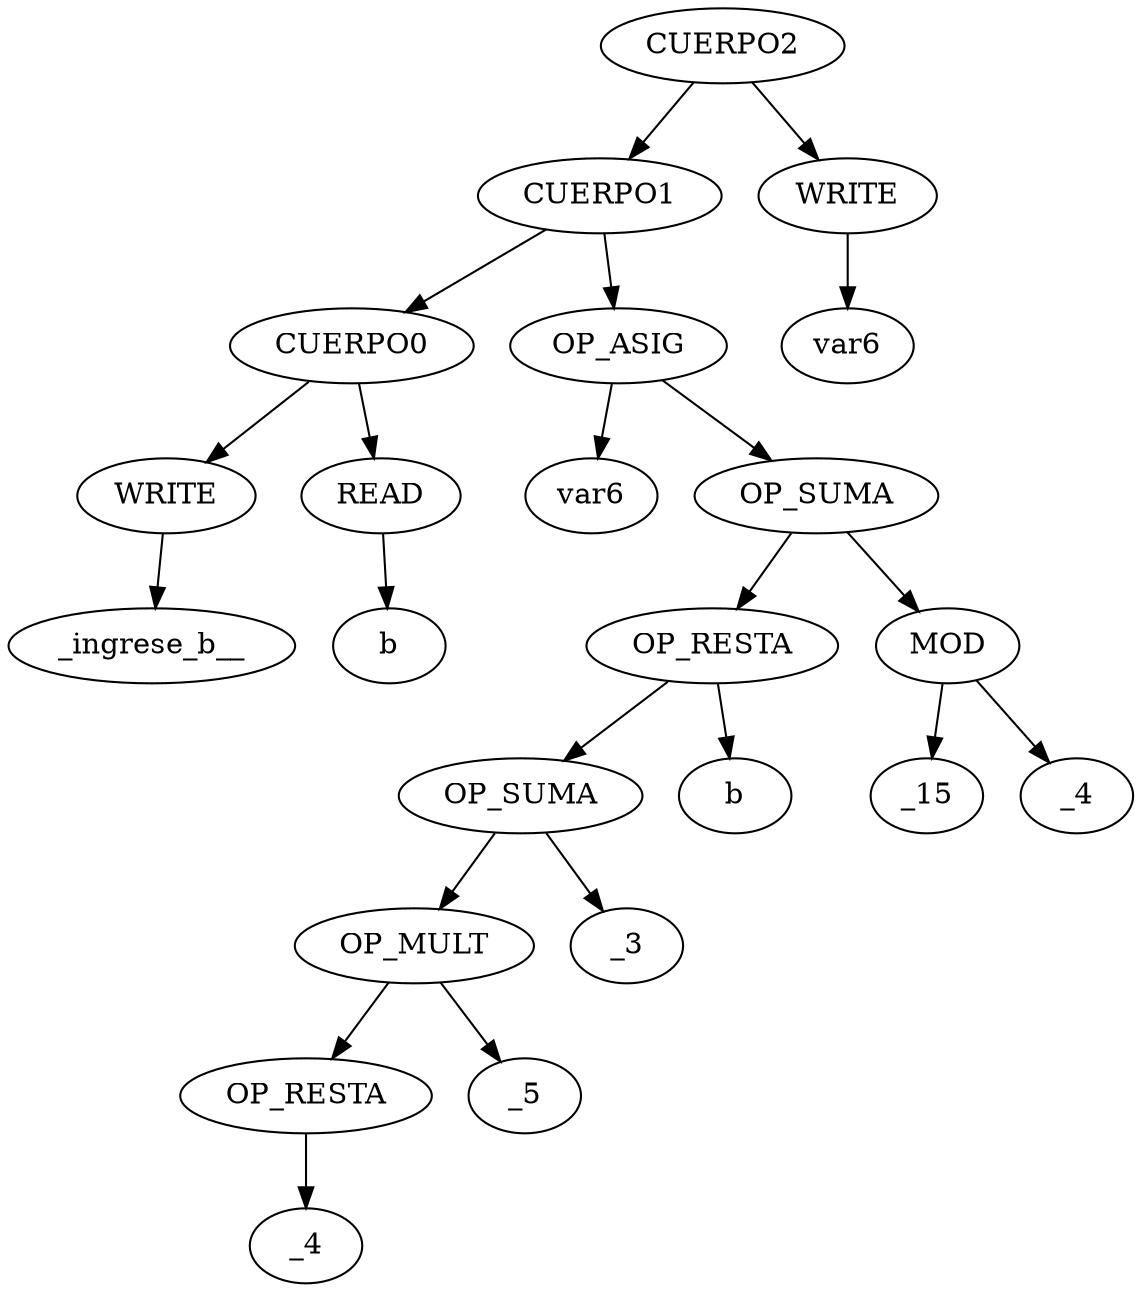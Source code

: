 digraph BST {
x0 [label=<CUERPO2>];
x1 [label=<CUERPO1>];
x0 -> x1;
x3 [label=<CUERPO0>];
x1 -> x3;
x7 [label=<WRITE>];
x3 -> x7;
x15 [label=<_ingrese_b__>];
x7 -> x15;
x8 [label=<READ>];
x3 -> x8;
x17 [label=<b>];
x8 -> x17;
x4 [label=<OP_ASIG>];
x1 -> x4;
x9 [label=<var6>];
x4 -> x9;
x10 [label=<OP_SUMA>];
x4 -> x10;
x21 [label=<OP_RESTA>];
x10 -> x21;
x43 [label=<OP_SUMA>];
x21 -> x43;
x87 [label=<OP_MULT>];
x43 -> x87;
x175 [label=<OP_RESTA>];
x87 -> x175;
x351 [label=<_4>];
x175 -> x351;
x176 [label=<_5>];
x87 -> x176;
x88 [label=<_3>];
x43 -> x88;
x44 [label=<b>];
x21 -> x44;
x22 [label=<MOD>];
x10 -> x22;
x45 [label=<_15>];
x22 -> x45;
x46 [label=<_4>];
x22 -> x46;
x2 [label=<WRITE>];
x0 -> x2;
x5 [label=<var6>];
x2 -> x5;
}